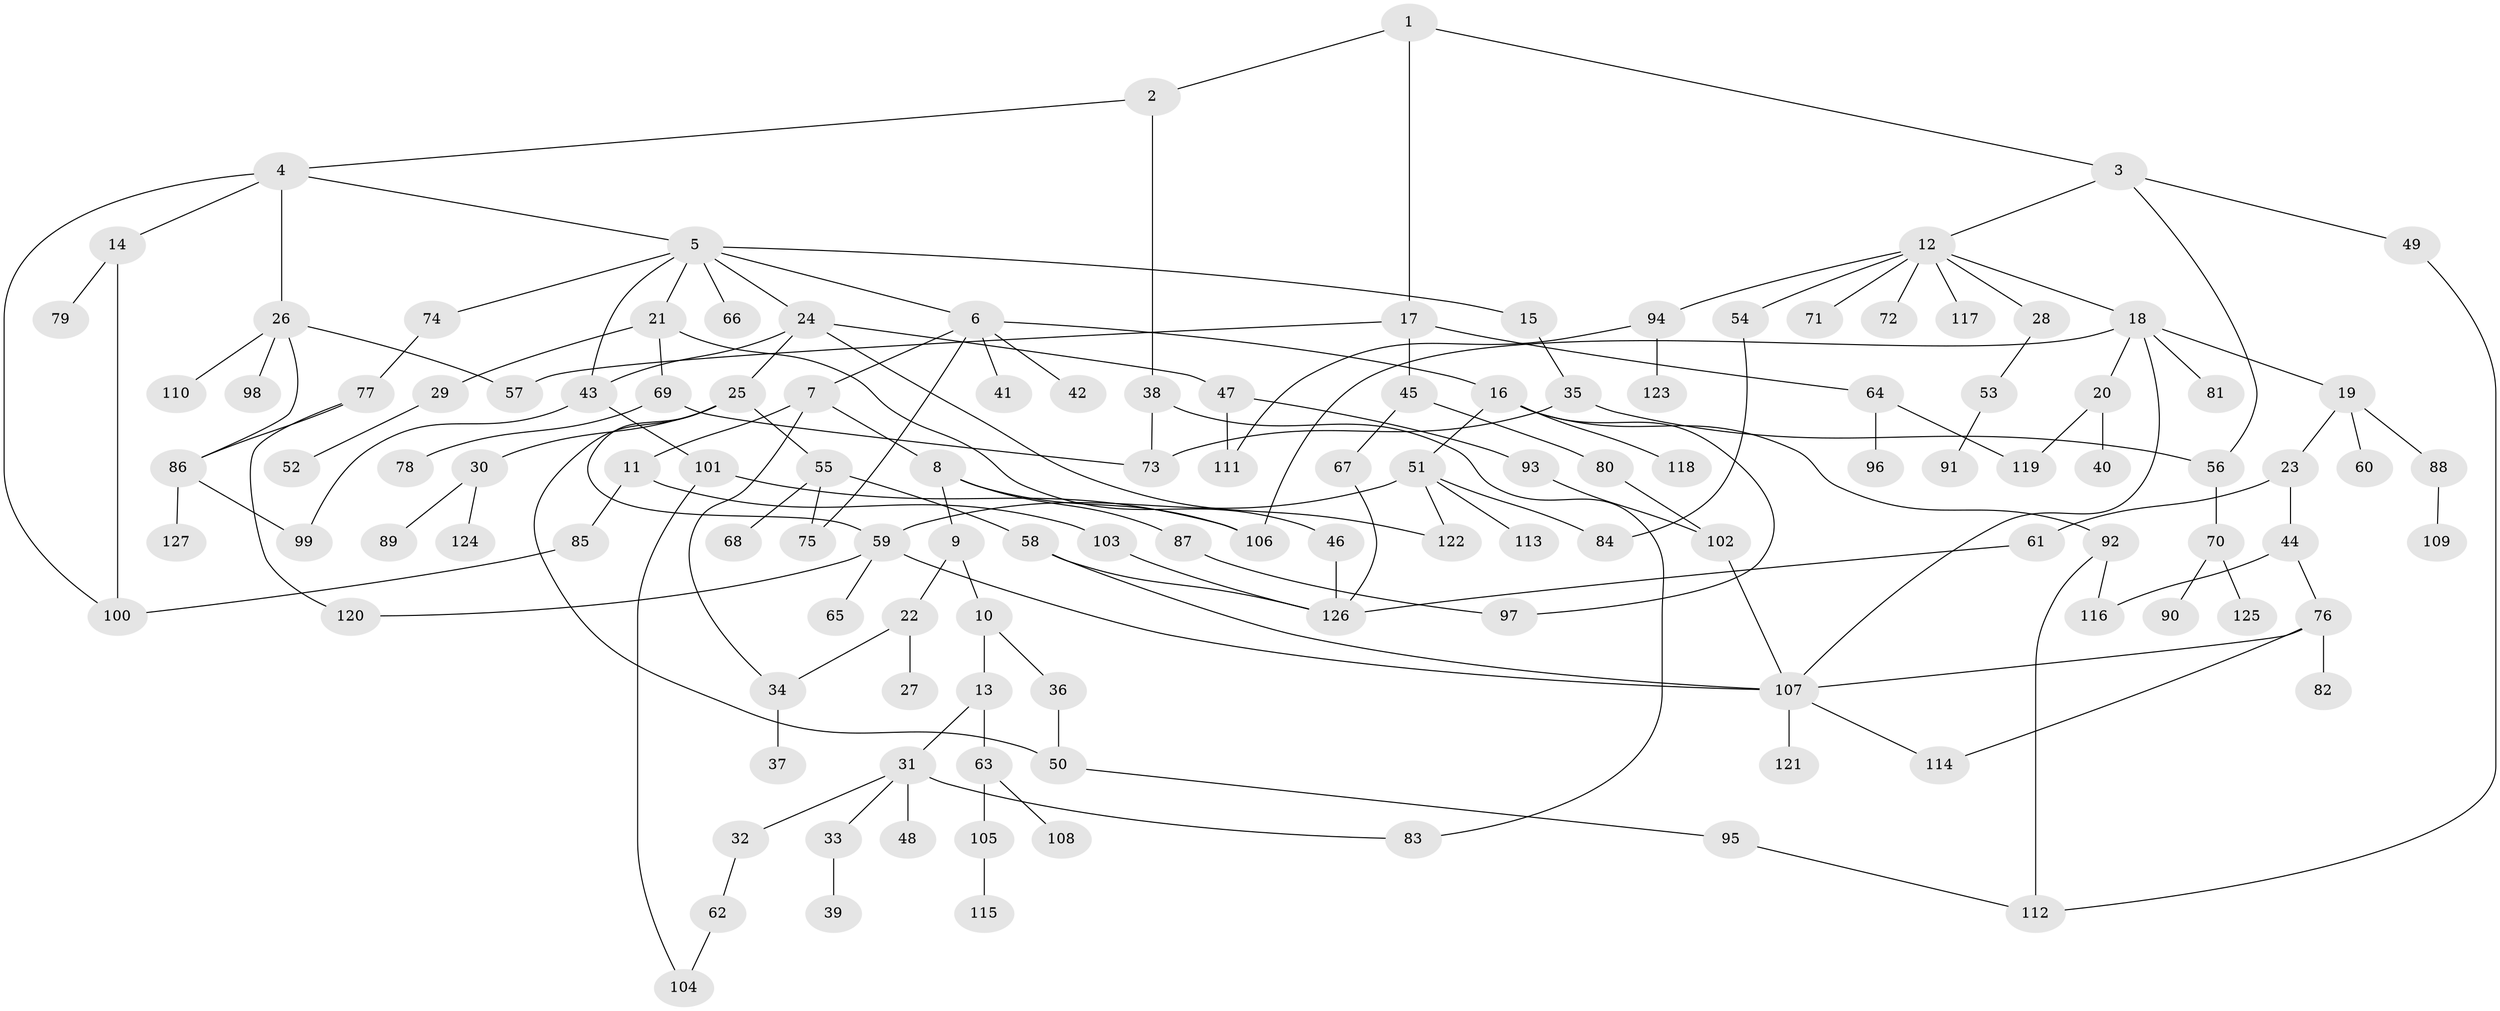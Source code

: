 // coarse degree distribution, {9: 0.011363636363636364, 6: 0.056818181818181816, 8: 0.022727272727272728, 4: 0.09090909090909091, 5: 0.056818181818181816, 3: 0.20454545454545456, 1: 0.2840909090909091, 2: 0.26136363636363635, 7: 0.011363636363636364}
// Generated by graph-tools (version 1.1) at 2025/17/03/04/25 18:17:11]
// undirected, 127 vertices, 162 edges
graph export_dot {
graph [start="1"]
  node [color=gray90,style=filled];
  1;
  2;
  3;
  4;
  5;
  6;
  7;
  8;
  9;
  10;
  11;
  12;
  13;
  14;
  15;
  16;
  17;
  18;
  19;
  20;
  21;
  22;
  23;
  24;
  25;
  26;
  27;
  28;
  29;
  30;
  31;
  32;
  33;
  34;
  35;
  36;
  37;
  38;
  39;
  40;
  41;
  42;
  43;
  44;
  45;
  46;
  47;
  48;
  49;
  50;
  51;
  52;
  53;
  54;
  55;
  56;
  57;
  58;
  59;
  60;
  61;
  62;
  63;
  64;
  65;
  66;
  67;
  68;
  69;
  70;
  71;
  72;
  73;
  74;
  75;
  76;
  77;
  78;
  79;
  80;
  81;
  82;
  83;
  84;
  85;
  86;
  87;
  88;
  89;
  90;
  91;
  92;
  93;
  94;
  95;
  96;
  97;
  98;
  99;
  100;
  101;
  102;
  103;
  104;
  105;
  106;
  107;
  108;
  109;
  110;
  111;
  112;
  113;
  114;
  115;
  116;
  117;
  118;
  119;
  120;
  121;
  122;
  123;
  124;
  125;
  126;
  127;
  1 -- 2;
  1 -- 3;
  1 -- 17;
  2 -- 4;
  2 -- 38;
  3 -- 12;
  3 -- 49;
  3 -- 56;
  4 -- 5;
  4 -- 14;
  4 -- 26;
  4 -- 100;
  5 -- 6;
  5 -- 15;
  5 -- 21;
  5 -- 24;
  5 -- 66;
  5 -- 74;
  5 -- 43;
  6 -- 7;
  6 -- 16;
  6 -- 41;
  6 -- 42;
  6 -- 75;
  7 -- 8;
  7 -- 11;
  7 -- 34;
  8 -- 9;
  8 -- 87;
  8 -- 106;
  9 -- 10;
  9 -- 22;
  10 -- 13;
  10 -- 36;
  11 -- 85;
  11 -- 103;
  12 -- 18;
  12 -- 28;
  12 -- 54;
  12 -- 71;
  12 -- 72;
  12 -- 94;
  12 -- 117;
  13 -- 31;
  13 -- 63;
  14 -- 79;
  14 -- 100;
  15 -- 35;
  16 -- 51;
  16 -- 92;
  16 -- 118;
  16 -- 97;
  17 -- 45;
  17 -- 64;
  17 -- 57;
  18 -- 19;
  18 -- 20;
  18 -- 81;
  18 -- 107;
  18 -- 106;
  19 -- 23;
  19 -- 60;
  19 -- 88;
  20 -- 40;
  20 -- 119;
  21 -- 29;
  21 -- 46;
  21 -- 69;
  22 -- 27;
  22 -- 34;
  23 -- 44;
  23 -- 61;
  24 -- 25;
  24 -- 43;
  24 -- 47;
  24 -- 122;
  25 -- 30;
  25 -- 50;
  25 -- 55;
  25 -- 59;
  26 -- 57;
  26 -- 86;
  26 -- 98;
  26 -- 110;
  28 -- 53;
  29 -- 52;
  30 -- 89;
  30 -- 124;
  31 -- 32;
  31 -- 33;
  31 -- 48;
  31 -- 83;
  32 -- 62;
  33 -- 39;
  34 -- 37;
  35 -- 73;
  35 -- 56;
  36 -- 50;
  38 -- 73;
  38 -- 83;
  43 -- 99;
  43 -- 101;
  44 -- 76;
  44 -- 116;
  45 -- 67;
  45 -- 80;
  46 -- 126;
  47 -- 93;
  47 -- 111;
  49 -- 112;
  50 -- 95;
  51 -- 84;
  51 -- 113;
  51 -- 122;
  51 -- 59;
  53 -- 91;
  54 -- 84;
  55 -- 58;
  55 -- 68;
  55 -- 75;
  56 -- 70;
  58 -- 126;
  58 -- 107;
  59 -- 65;
  59 -- 107;
  59 -- 120;
  61 -- 126;
  62 -- 104;
  63 -- 105;
  63 -- 108;
  64 -- 96;
  64 -- 119;
  67 -- 126;
  69 -- 73;
  69 -- 78;
  70 -- 90;
  70 -- 125;
  74 -- 77;
  76 -- 82;
  76 -- 114;
  76 -- 107;
  77 -- 86;
  77 -- 120;
  80 -- 102;
  85 -- 100;
  86 -- 127;
  86 -- 99;
  87 -- 97;
  88 -- 109;
  92 -- 116;
  92 -- 112;
  93 -- 102;
  94 -- 111;
  94 -- 123;
  95 -- 112;
  101 -- 106;
  101 -- 104;
  102 -- 107;
  103 -- 126;
  105 -- 115;
  107 -- 121;
  107 -- 114;
}
